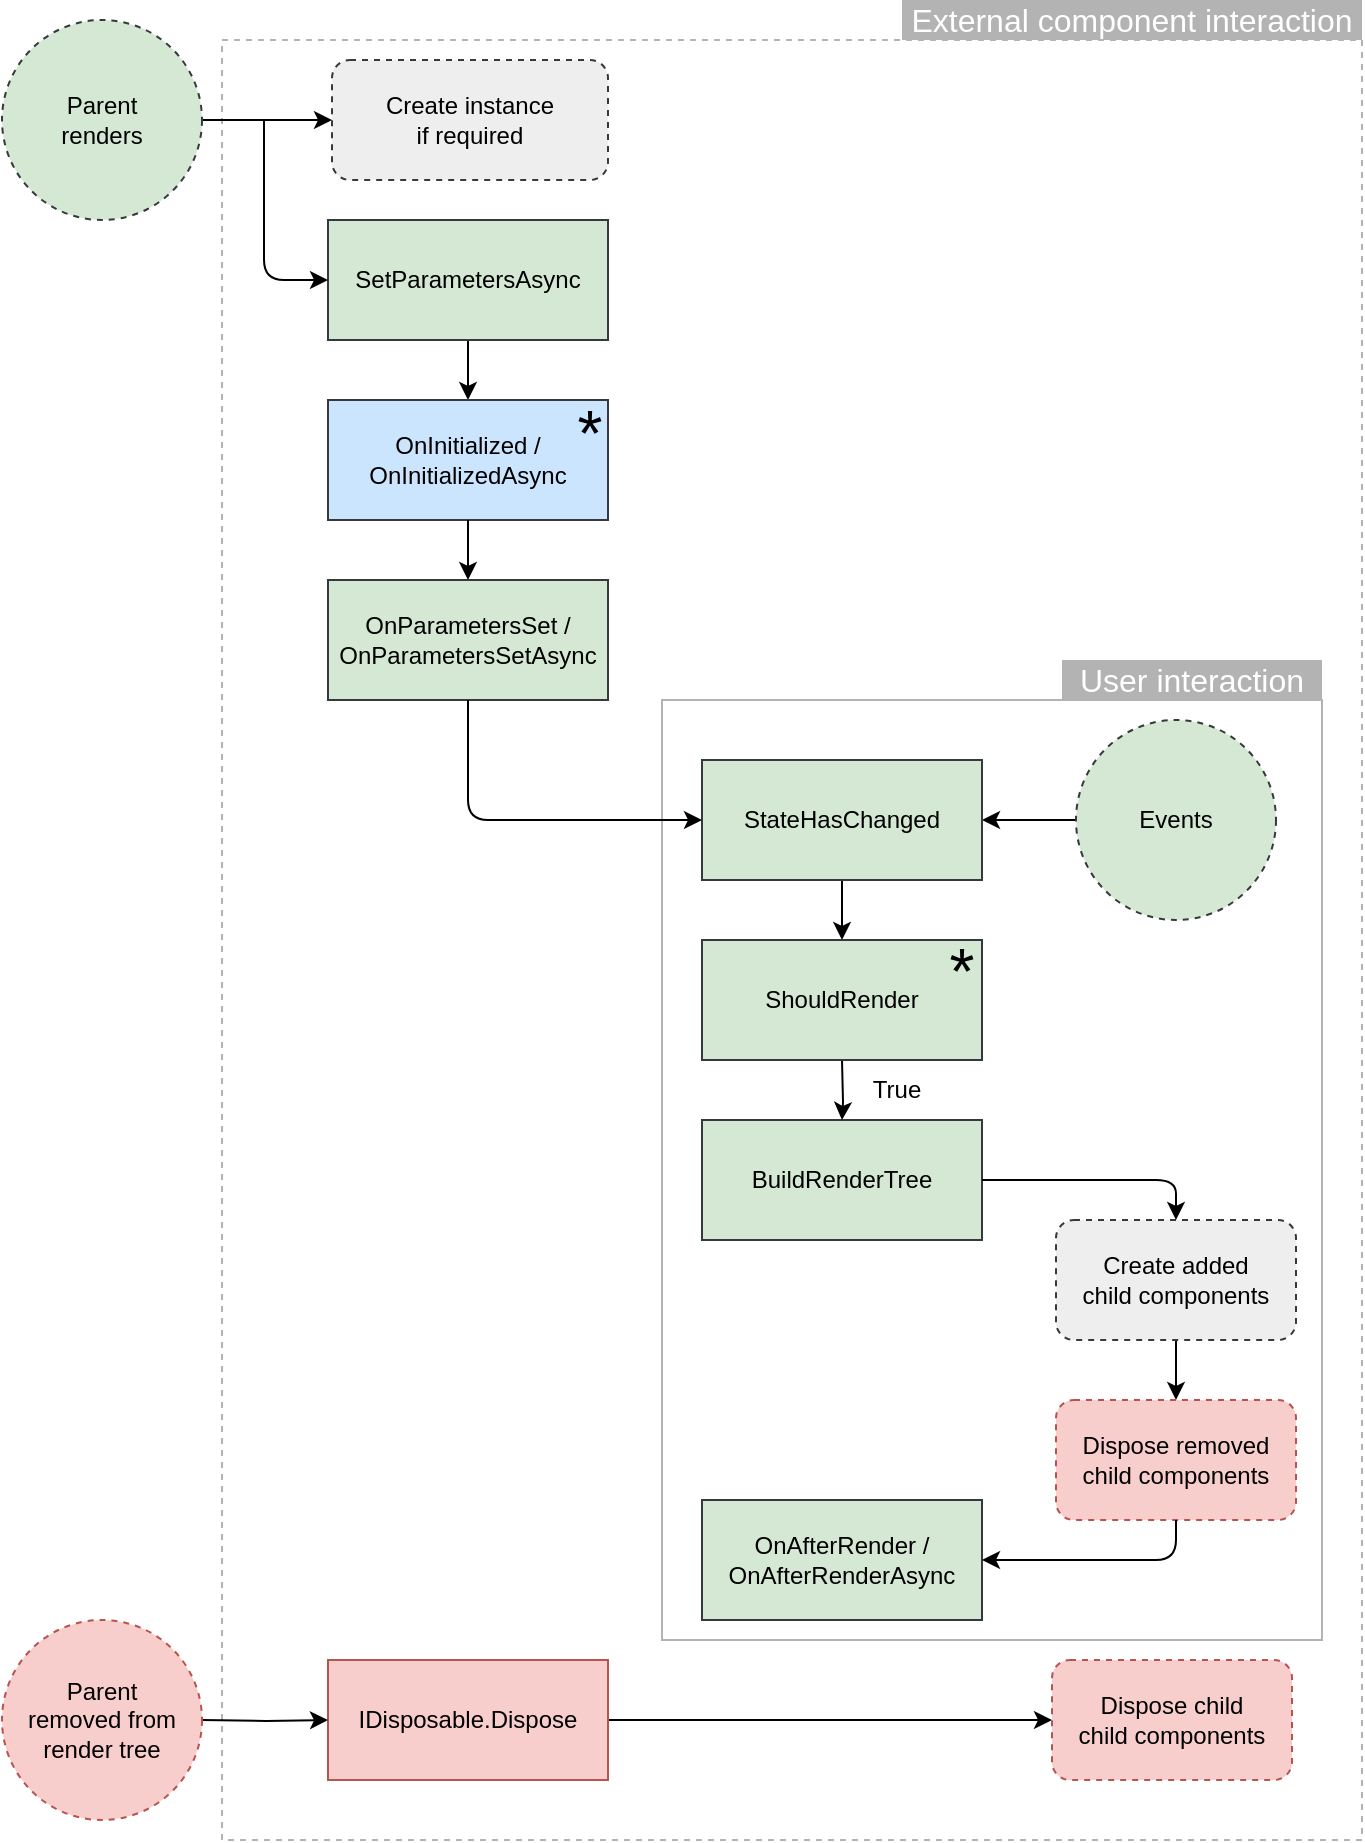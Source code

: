 <mxfile version="13.7.9" type="device"><diagram id="vjfwvLpHs5UMuAv5IVsu" name="Page-1"><mxGraphModel dx="1086" dy="816" grid="1" gridSize="10" guides="1" tooltips="1" connect="1" arrows="1" fold="1" page="1" pageScale="1" pageWidth="827" pageHeight="1169" math="0" shadow="0"><root><mxCell id="0"/><mxCell id="1" parent="0"/><mxCell id="umg-9un5n8gTAFLP8XQi-77" value="" style="rounded=0;whiteSpace=wrap;html=1;glass=0;sketch=0;fontSize=12;fillColor=none;strokeColor=#B3B3B3;dashed=1;" parent="1" vertex="1"><mxGeometry x="110" y="20" width="570" height="900" as="geometry"/></mxCell><mxCell id="umg-9un5n8gTAFLP8XQi-75" value="" style="rounded=0;whiteSpace=wrap;html=1;glass=0;sketch=0;fontSize=12;fillColor=none;strokeColor=#B3B3B3;" parent="1" vertex="1"><mxGeometry x="330" y="350" width="330" height="470" as="geometry"/></mxCell><mxCell id="umg-9un5n8gTAFLP8XQi-31" style="edgeStyle=orthogonalEdgeStyle;rounded=0;orthogonalLoop=1;jettySize=auto;html=1;entryX=0.5;entryY=0;entryDx=0;entryDy=0;fontSize=12;fillColor=#d5e8d4;" parent="1" source="umg-9un5n8gTAFLP8XQi-9" target="umg-9un5n8gTAFLP8XQi-11" edge="1"><mxGeometry relative="1" as="geometry"/></mxCell><mxCell id="umg-9un5n8gTAFLP8XQi-9" value="SetParametersAsync" style="rounded=0;whiteSpace=wrap;html=1;strokeColor=#36393d;glass=0;fillColor=#D5E8D4;" parent="1" vertex="1"><mxGeometry x="163" y="110" width="140" height="60" as="geometry"/></mxCell><mxCell id="umg-9un5n8gTAFLP8XQi-14" value="OnParametersSet /&lt;br&gt;OnParametersSetAsync" style="rounded=0;whiteSpace=wrap;html=1;fontSize=12;strokeColor=#36393d;fillColor=#D5E8D4;" parent="1" vertex="1"><mxGeometry x="163" y="290" width="140" height="60" as="geometry"/></mxCell><mxCell id="umg-9un5n8gTAFLP8XQi-20" value="" style="group" parent="1" vertex="1" connectable="0"><mxGeometry x="163" y="200" width="142" height="60" as="geometry"/></mxCell><mxCell id="umg-9un5n8gTAFLP8XQi-11" value="OnInitialized /&lt;br&gt;OnInitializedAsync" style="rounded=0;whiteSpace=wrap;html=1;fillColor=#cce5ff;strokeColor=#36393d;" parent="umg-9un5n8gTAFLP8XQi-20" vertex="1"><mxGeometry width="140" height="60" as="geometry"/></mxCell><mxCell id="umg-9un5n8gTAFLP8XQi-12" value="*" style="text;html=1;strokeColor=none;fillColor=none;align=center;verticalAlign=middle;whiteSpace=wrap;rounded=0;fontSize=32;" parent="umg-9un5n8gTAFLP8XQi-20" vertex="1"><mxGeometry x="121" y="7" width="20" height="20" as="geometry"/></mxCell><mxCell id="umg-9un5n8gTAFLP8XQi-40" style="edgeStyle=orthogonalEdgeStyle;rounded=0;orthogonalLoop=1;jettySize=auto;html=1;entryX=0;entryY=0.5;entryDx=0;entryDy=0;fontSize=12;" parent="1" source="umg-9un5n8gTAFLP8XQi-22" target="umg-9un5n8gTAFLP8XQi-24" edge="1"><mxGeometry relative="1" as="geometry"/></mxCell><mxCell id="umg-9un5n8gTAFLP8XQi-22" value="Parent&lt;br&gt;renders" style="ellipse;whiteSpace=wrap;html=1;aspect=fixed;glass=0;fontSize=12;strokeColor=#36393d;fillColor=#D5E8D4;dashed=1;" parent="1" vertex="1"><mxGeometry y="10" width="100" height="100" as="geometry"/></mxCell><mxCell id="umg-9un5n8gTAFLP8XQi-24" value="Create instance&lt;br&gt;if required" style="rounded=1;whiteSpace=wrap;html=1;glass=0;fillColor=#eeeeee;fontSize=12;strokeColor=#36393d;dashed=1;" parent="1" vertex="1"><mxGeometry x="165" y="30" width="138" height="60" as="geometry"/></mxCell><mxCell id="umg-9un5n8gTAFLP8XQi-33" style="edgeStyle=orthogonalEdgeStyle;rounded=0;orthogonalLoop=1;jettySize=auto;html=1;fontSize=12;" parent="1" source="umg-9un5n8gTAFLP8XQi-11" target="umg-9un5n8gTAFLP8XQi-14" edge="1"><mxGeometry relative="1" as="geometry"/></mxCell><mxCell id="umg-9un5n8gTAFLP8XQi-41" value="" style="endArrow=classic;html=1;fontSize=12;entryX=0;entryY=0.5;entryDx=0;entryDy=0;" parent="1" target="umg-9un5n8gTAFLP8XQi-9" edge="1"><mxGeometry width="50" height="50" relative="1" as="geometry"><mxPoint x="131" y="60" as="sourcePoint"/><mxPoint x="81" y="140" as="targetPoint"/><Array as="points"><mxPoint x="131" y="140"/></Array></mxGeometry></mxCell><mxCell id="umg-9un5n8gTAFLP8XQi-74" style="edgeStyle=orthogonalEdgeStyle;rounded=0;orthogonalLoop=1;jettySize=auto;html=1;entryX=1;entryY=0.5;entryDx=0;entryDy=0;fontSize=12;" parent="1" source="umg-9un5n8gTAFLP8XQi-42" target="umg-9un5n8gTAFLP8XQi-48" edge="1"><mxGeometry relative="1" as="geometry"/></mxCell><mxCell id="umg-9un5n8gTAFLP8XQi-42" value="Events" style="ellipse;whiteSpace=wrap;html=1;aspect=fixed;glass=0;fontSize=12;strokeColor=#36393d;fillColor=#D5E8D4;dashed=1;sketch=0;" parent="1" vertex="1"><mxGeometry x="537" y="360" width="100" height="100" as="geometry"/></mxCell><mxCell id="umg-9un5n8gTAFLP8XQi-51" style="edgeStyle=orthogonalEdgeStyle;rounded=0;orthogonalLoop=1;jettySize=auto;html=1;entryX=0.5;entryY=0;entryDx=0;entryDy=0;fontSize=12;" parent="1" source="umg-9un5n8gTAFLP8XQi-48" edge="1"><mxGeometry relative="1" as="geometry"><mxPoint x="420" y="470" as="targetPoint"/></mxGeometry></mxCell><mxCell id="umg-9un5n8gTAFLP8XQi-48" value="StateHasChanged" style="rounded=0;whiteSpace=wrap;html=1;fontSize=12;strokeColor=#36393d;fillColor=#D5E8D4;" parent="1" vertex="1"><mxGeometry x="350" y="380" width="140" height="60" as="geometry"/></mxCell><mxCell id="umg-9un5n8gTAFLP8XQi-52" value="BuildRenderTree" style="rounded=0;whiteSpace=wrap;html=1;fontSize=12;strokeColor=#36393d;fillColor=#D5E8D4;" parent="1" vertex="1"><mxGeometry x="350" y="560" width="140" height="60" as="geometry"/></mxCell><mxCell id="umg-9un5n8gTAFLP8XQi-59" style="edgeStyle=orthogonalEdgeStyle;rounded=0;orthogonalLoop=1;jettySize=auto;html=1;entryX=0.5;entryY=0;entryDx=0;entryDy=0;fontSize=12;" parent="1" source="umg-9un5n8gTAFLP8XQi-54" target="umg-9un5n8gTAFLP8XQi-55" edge="1"><mxGeometry relative="1" as="geometry"/></mxCell><mxCell id="umg-9un5n8gTAFLP8XQi-54" value="Create added&lt;br&gt;child components" style="rounded=1;whiteSpace=wrap;html=1;glass=0;dashed=1;fillColor=#eeeeee;fontSize=12;strokeColor=#36393d;" parent="1" vertex="1"><mxGeometry x="527" y="610" width="120" height="60" as="geometry"/></mxCell><mxCell id="umg-9un5n8gTAFLP8XQi-55" value="Dispose removed&lt;br&gt;child components" style="rounded=1;whiteSpace=wrap;html=1;glass=0;dashed=1;fillColor=#f8cecc;fontSize=12;strokeColor=#b85450;" parent="1" vertex="1"><mxGeometry x="527" y="700" width="120" height="60" as="geometry"/></mxCell><mxCell id="umg-9un5n8gTAFLP8XQi-56" value="OnAfterRender /&lt;br&gt;OnAfterRenderAsync" style="rounded=0;whiteSpace=wrap;html=1;fontSize=12;strokeColor=#36393d;fillColor=#D5E8D4;" parent="1" vertex="1"><mxGeometry x="350" y="750" width="140" height="60" as="geometry"/></mxCell><mxCell id="umg-9un5n8gTAFLP8XQi-57" value="True" style="edgeStyle=orthogonalEdgeStyle;rounded=0;orthogonalLoop=1;jettySize=auto;html=1;fontSize=12;" parent="1" target="umg-9un5n8gTAFLP8XQi-52" edge="1"><mxGeometry y="27" relative="1" as="geometry"><mxPoint as="offset"/><mxPoint x="420" y="530" as="sourcePoint"/></mxGeometry></mxCell><mxCell id="umg-9un5n8gTAFLP8XQi-58" value="" style="endArrow=classic;html=1;fontSize=12;exitX=1;exitY=0.5;exitDx=0;exitDy=0;entryX=0.5;entryY=0;entryDx=0;entryDy=0;" parent="1" source="umg-9un5n8gTAFLP8XQi-52" target="umg-9un5n8gTAFLP8XQi-54" edge="1"><mxGeometry width="50" height="50" relative="1" as="geometry"><mxPoint x="597" y="530" as="sourcePoint"/><mxPoint x="647" y="480" as="targetPoint"/><Array as="points"><mxPoint x="587" y="590"/></Array></mxGeometry></mxCell><mxCell id="umg-9un5n8gTAFLP8XQi-60" value="" style="endArrow=classic;html=1;fontSize=12;exitX=0.5;exitY=1;exitDx=0;exitDy=0;entryX=1;entryY=0.5;entryDx=0;entryDy=0;" parent="1" source="umg-9un5n8gTAFLP8XQi-55" target="umg-9un5n8gTAFLP8XQi-56" edge="1"><mxGeometry width="50" height="50" relative="1" as="geometry"><mxPoint x="857" y="620" as="sourcePoint"/><mxPoint x="907" y="570" as="targetPoint"/><Array as="points"><mxPoint x="587" y="780"/></Array></mxGeometry></mxCell><mxCell id="umg-9un5n8gTAFLP8XQi-66" style="edgeStyle=orthogonalEdgeStyle;rounded=0;orthogonalLoop=1;jettySize=auto;html=1;fontSize=12;" parent="1" source="umg-9un5n8gTAFLP8XQi-64" target="umg-9un5n8gTAFLP8XQi-65" edge="1"><mxGeometry relative="1" as="geometry"/></mxCell><mxCell id="umg-9un5n8gTAFLP8XQi-64" value="IDisposable.Dispose" style="rounded=0;whiteSpace=wrap;html=1;strokeColor=#b85450;glass=0;fillColor=#f8cecc;" parent="1" vertex="1"><mxGeometry x="163" y="830" width="140" height="60" as="geometry"/></mxCell><mxCell id="umg-9un5n8gTAFLP8XQi-65" value="Dispose child&lt;br&gt;child components" style="rounded=1;whiteSpace=wrap;html=1;glass=0;dashed=1;fillColor=#f8cecc;fontSize=12;strokeColor=#b85450;" parent="1" vertex="1"><mxGeometry x="525" y="830" width="120" height="60" as="geometry"/></mxCell><mxCell id="umg-9un5n8gTAFLP8XQi-68" style="edgeStyle=orthogonalEdgeStyle;rounded=0;orthogonalLoop=1;jettySize=auto;html=1;entryX=0;entryY=0.5;entryDx=0;entryDy=0;fontSize=12;" parent="1" target="umg-9un5n8gTAFLP8XQi-64" edge="1"><mxGeometry relative="1" as="geometry"><mxPoint x="100" y="860" as="sourcePoint"/></mxGeometry></mxCell><mxCell id="umg-9un5n8gTAFLP8XQi-67" value="Parent&lt;br&gt;removed from&lt;br&gt;render tree" style="ellipse;whiteSpace=wrap;html=1;aspect=fixed;glass=0;fontSize=12;strokeColor=#b85450;fillColor=#f8cecc;dashed=1;" parent="1" vertex="1"><mxGeometry y="810" width="100" height="100" as="geometry"/></mxCell><mxCell id="umg-9un5n8gTAFLP8XQi-72" value="" style="endArrow=classic;html=1;fontSize=12;exitX=0.5;exitY=1;exitDx=0;exitDy=0;entryX=0;entryY=0.5;entryDx=0;entryDy=0;" parent="1" source="umg-9un5n8gTAFLP8XQi-14" target="umg-9un5n8gTAFLP8XQi-48" edge="1"><mxGeometry width="50" height="50" relative="1" as="geometry"><mxPoint x="460" y="230" as="sourcePoint"/><mxPoint x="510" y="180" as="targetPoint"/><Array as="points"><mxPoint x="233" y="410"/></Array></mxGeometry></mxCell><mxCell id="umg-9un5n8gTAFLP8XQi-76" value="User interaction" style="text;html=1;strokeColor=none;align=center;verticalAlign=middle;whiteSpace=wrap;rounded=0;glass=0;sketch=0;fontSize=16;labelBackgroundColor=none;fontColor=#FFFFFF;spacing=0;fillColor=#B3B3B3;" parent="1" vertex="1"><mxGeometry x="530" y="330" width="130" height="20" as="geometry"/></mxCell><mxCell id="umg-9un5n8gTAFLP8XQi-78" value="External component interaction" style="text;html=1;strokeColor=none;align=center;verticalAlign=middle;whiteSpace=wrap;rounded=0;glass=0;sketch=0;fontSize=16;labelBackgroundColor=none;fontColor=#FFFFFF;spacing=0;fillColor=#B3B3B3;" parent="1" vertex="1"><mxGeometry x="450" width="230" height="20" as="geometry"/></mxCell><mxCell id="ce_JIsc-LIwqThcxT9SZ-1" value="ShouldRender" style="rounded=0;whiteSpace=wrap;html=1;fontSize=12;strokeColor=#36393d;fillColor=#D5E8D4;" parent="1" vertex="1"><mxGeometry x="350" y="470" width="140" height="60" as="geometry"/></mxCell><mxCell id="2ev3efl0y7HtRknFM8MA-1" value="*" style="text;html=1;strokeColor=none;fillColor=none;align=center;verticalAlign=middle;whiteSpace=wrap;rounded=0;fontSize=32;" parent="1" vertex="1"><mxGeometry x="470" y="476" width="20" height="20" as="geometry"/></mxCell></root></mxGraphModel></diagram></mxfile>
